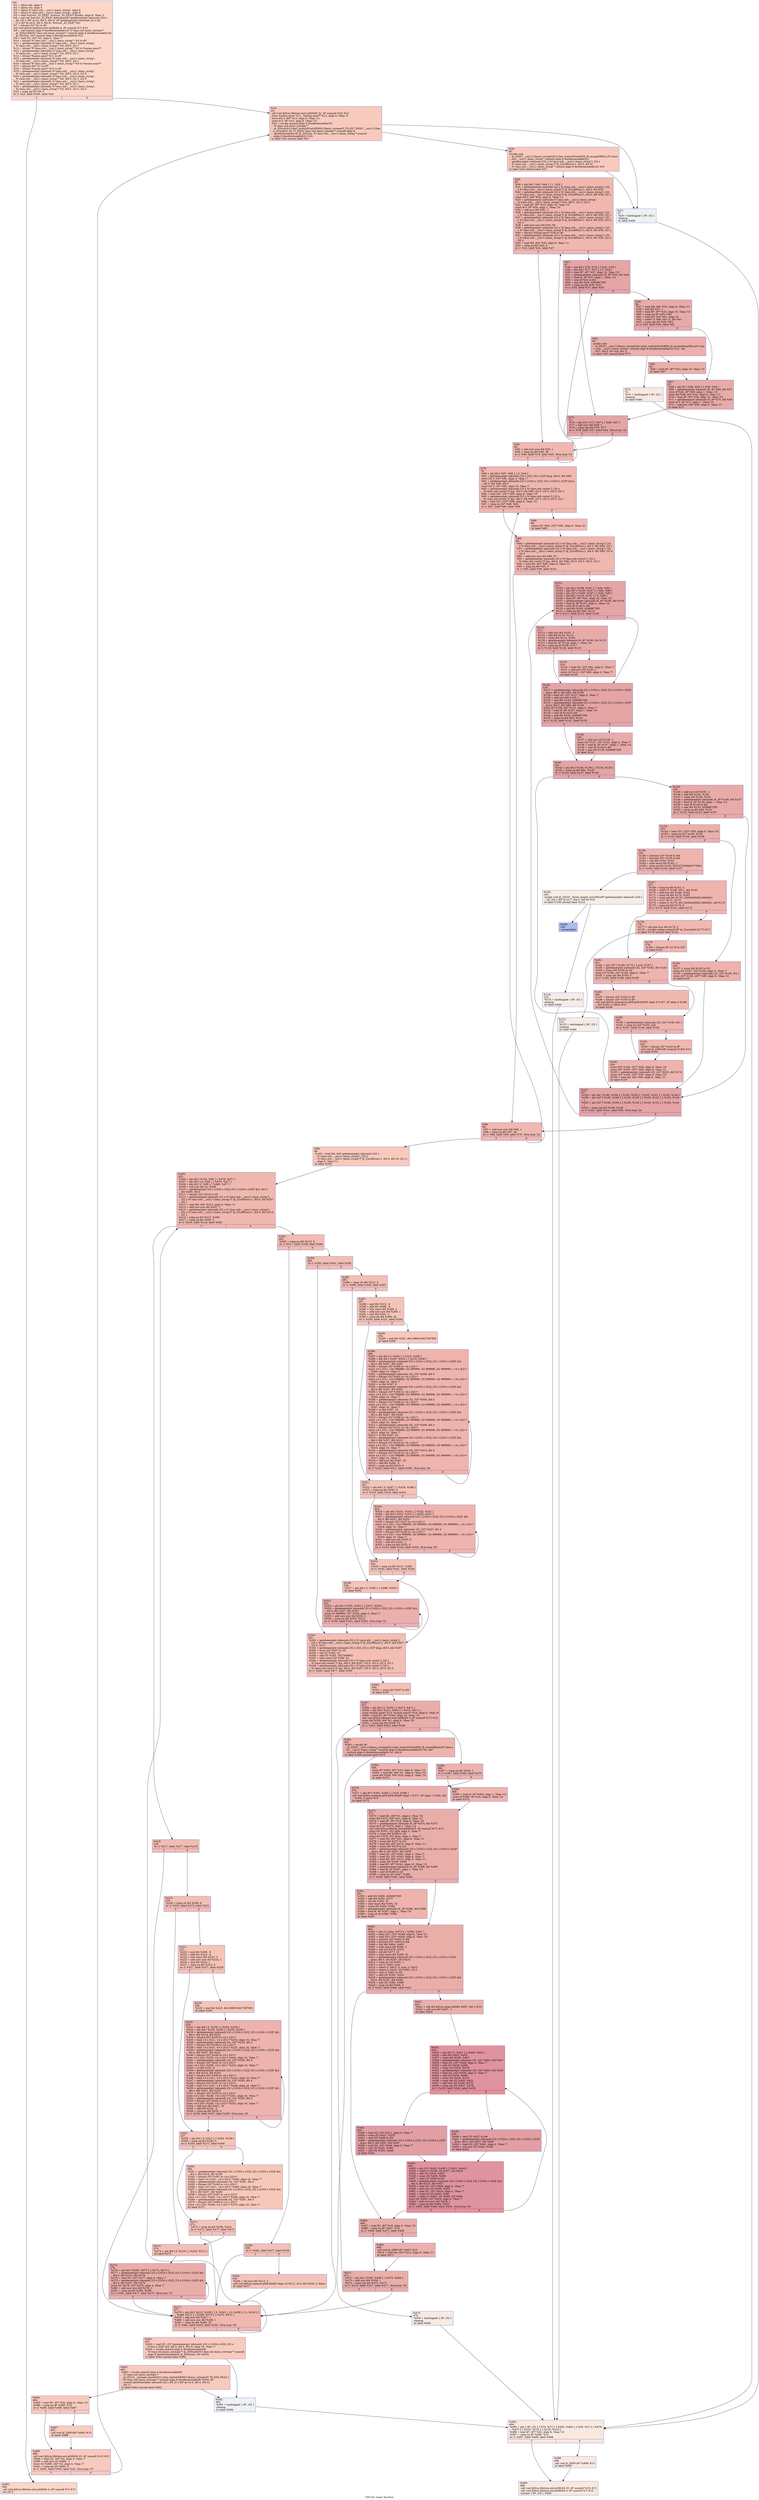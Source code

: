 digraph "CFG for 'main' function" {
	label="CFG for 'main' function";

	Node0x5581e7429620 [shape=record,color="#3d50c3ff", style=filled, fillcolor="#f6a38570",label="{%0:\l  %1 = alloca i64, align 8\l  %2 = alloca i32, align 4\l  %3 = alloca %\"class.std::__cxx11::basic_string\", align 8\l  %4 = alloca %\"class.std::__cxx11::basic_string\", align 8\l  %5 = load %struct._IO_FILE*, %struct._IO_FILE** @stdin, align 8, !tbaa !3\l  %6 = tail call %struct._IO_FILE* @freopen(i8* getelementptr inbounds ([30 x\l... i8], [30 x i8]* @.str, i64 0, i64 0), i8* getelementptr inbounds ([2 x i8],\l... [2 x i8]* @.str.4, i64 0, i64 0), %struct._IO_FILE* %5)\l  %7 = bitcast i32* %2 to i8*\l  call void @llvm.lifetime.start.p0i8(i64 4, i8* nonnull %7) #15\l  %8 = call nonnull align 8 dereferenceable(16) %\"class.std::basic_istream\"*\l... @_ZNSirsERi(%\"class.std::basic_istream\"* nonnull align 8 dereferenceable(16)\l... @_ZSt3cin, i32* nonnull align 4 dereferenceable(4) %2)\l  %9 = load i32, i32* %2, align 4, !tbaa !7\l  %10 = bitcast %\"class.std::__cxx11::basic_string\"* %3 to i8*\l  %11 = getelementptr inbounds %\"class.std::__cxx11::basic_string\",\l... %\"class.std::__cxx11::basic_string\"* %3, i64 0, i32 2\l  %12 = bitcast %\"class.std::__cxx11::basic_string\"* %3 to %union.anon**\l  %13 = getelementptr inbounds %\"class.std::__cxx11::basic_string\",\l... %\"class.std::__cxx11::basic_string\"* %3, i64 0, i32 1\l  %14 = bitcast %union.anon* %11 to i8*\l  %15 = getelementptr inbounds %\"class.std::__cxx11::basic_string\",\l... %\"class.std::__cxx11::basic_string\"* %4, i64 0, i32 2\l  %16 = bitcast %\"class.std::__cxx11::basic_string\"* %4 to %union.anon**\l  %17 = bitcast i64* %1 to i8*\l  %18 = bitcast %union.anon* %15 to i8*\l  %19 = getelementptr inbounds %\"class.std::__cxx11::basic_string\",\l... %\"class.std::__cxx11::basic_string\"* %4, i64 0, i32 0, i32 0\l  %20 = getelementptr inbounds %\"class.std::__cxx11::basic_string\",\l... %\"class.std::__cxx11::basic_string\"* %4, i64 0, i32 2, i32 0\l  %21 = getelementptr inbounds %\"class.std::__cxx11::basic_string\",\l... %\"class.std::__cxx11::basic_string\"* %4, i64 0, i32 1\l  %22 = getelementptr inbounds %\"class.std::__cxx11::basic_string\",\l... %\"class.std::__cxx11::basic_string\"* %3, i64 0, i32 0, i32 0\l  %23 = icmp eq i32 %9, 0\l  br i1 %23, label %500, label %24\l|{<s0>T|<s1>F}}"];
	Node0x5581e7429620:s0 -> Node0x5581e7429890;
	Node0x5581e7429620:s1 -> Node0x5581e742ab90;
	Node0x5581e742ab90 [shape=record,color="#3d50c3ff", style=filled, fillcolor="#ef886b70",label="{%24:\l24:                                               \l  call void @llvm.lifetime.start.p0i8(i64 32, i8* nonnull %10) #15\l  store %union.anon* %11, %union.anon** %12, align 8, !tbaa !9\l  store i64 0, i64* %13, align 8, !tbaa !11\l  store i8 0, i8* %14, align 8, !tbaa !14\l  %25 = invoke nonnull align 8 dereferenceable(16)\l... %\"class.std::basic_istream\"*\l... @_ZStrsIcSt11char_traitsIcESaIcEERSt13basic_istreamIT_T0_ES7_RNSt7__cxx1112bas\l...ic_stringIS4_S5_T1_EE(%\"class.std::basic_istream\"* nonnull align 8\l... dereferenceable(16) @_ZSt3cin, %\"class.std::__cxx11::basic_string\"* nonnull\l... align 8 dereferenceable(32) %3)\l          to label %26 unwind label %27\l}"];
	Node0x5581e742ab90 -> Node0x5581e742b160;
	Node0x5581e742ab90 -> Node0x5581e742b1f0;
	Node0x5581e742b160 [shape=record,color="#3d50c3ff", style=filled, fillcolor="#ef886b70",label="{%26:\l26:                                               \l  invoke void\l... @_ZNSt7__cxx1112basic_stringIcSt11char_traitsIcESaIcEE9_M_assignERKS4_(%\"class\l....std::__cxx11::basic_string\"* nonnull align 8 dereferenceable(32)\l... getelementptr inbounds ([32 x %\"class.std::__cxx11::basic_string\"], [32 x\l... %\"class.std::__cxx11::basic_string\"]* @_Z2scB5cxx11, i64 0, i64 0),\l... %\"class.std::__cxx11::basic_string\"* nonnull align 8 dereferenceable(32) %3)\l          to label %29 unwind label %27\l}"];
	Node0x5581e742b160 -> Node0x5581e742b630;
	Node0x5581e742b160 -> Node0x5581e742b1f0;
	Node0x5581e742b1f0 [shape=record,color="#3d50c3ff", style=filled, fillcolor="#d9dce170",label="{%27:\l27:                                               \l  %28 = landingpad \{ i8*, i32 \}\l          cleanup\l  br label %494\l}"];
	Node0x5581e742b1f0 -> Node0x5581e742b940;
	Node0x5581e742b630 [shape=record,color="#3d50c3ff", style=filled, fillcolor="#dc5d4a70",label="{%29:\l29:                                               \l  %30 = phi i64 [ %45, %44 ], [ 1, %26 ]\l  %31 = getelementptr inbounds [32 x %\"class.std::__cxx11::basic_string\"], [32\l... x %\"class.std::__cxx11::basic_string\"]* @_Z2scB5cxx11, i64 0, i64 %30\l  %32 = getelementptr inbounds [32 x %\"class.std::__cxx11::basic_string\"], [32\l... x %\"class.std::__cxx11::basic_string\"]* @_Z2scB5cxx11, i64 0, i64 %30, i32 1\l  store i64 0, i64* %32, align 8, !tbaa !11\l  %33 = getelementptr inbounds %\"class.std::__cxx11::basic_string\",\l... %\"class.std::__cxx11::basic_string\"* %31, i64 0, i32 0, i32 0\l  %34 = load i8*, i8** %33, align 16, !tbaa !15\l  store i8 0, i8* %34, align 1, !tbaa !14\l  %35 = add nsw i64 %30, -1\l  %36 = getelementptr inbounds [32 x %\"class.std::__cxx11::basic_string\"], [32\l... x %\"class.std::__cxx11::basic_string\"]* @_Z2scB5cxx11, i64 0, i64 %35, i32 1\l  %37 = getelementptr inbounds [32 x %\"class.std::__cxx11::basic_string\"], [32\l... x %\"class.std::__cxx11::basic_string\"]* @_Z2scB5cxx11, i64 0, i64 %35, i32 0,\l... i32 0\l  %38 = add nuw nsw i64 %30, 96\l  %39 = getelementptr inbounds [32 x %\"class.std::__cxx11::basic_string\"], [32\l... x %\"class.std::__cxx11::basic_string\"]* @_Z2scB5cxx11, i64 0, i64 %30, i32 2\l  %40 = bitcast %union.anon* %39 to i8*\l  %41 = getelementptr inbounds [32 x %\"class.std::__cxx11::basic_string\"], [32\l... x %\"class.std::__cxx11::basic_string\"]* @_Z2scB5cxx11, i64 0, i64 %30, i32 2,\l... i32 0\l  %42 = load i64, i64* %36, align 8, !tbaa !11\l  %43 = icmp eq i64 %42, 0\l  br i1 %43, label %44, label %47\l|{<s0>T|<s1>F}}"];
	Node0x5581e742b630:s0 -> Node0x5581e742b9c0;
	Node0x5581e742b630:s1 -> Node0x5581e741c210;
	Node0x5581e742b9c0 [shape=record,color="#3d50c3ff", style=filled, fillcolor="#dc5d4a70",label="{%44:\l44:                                               \l  %45 = add nuw nsw i64 %30, 1\l  %46 = icmp eq i64 %45, 26\l  br i1 %46, label %79, label %29, !llvm.loop !16\l|{<s0>T|<s1>F}}"];
	Node0x5581e742b9c0:s0 -> Node0x5581e741c470;
	Node0x5581e742b9c0:s1 -> Node0x5581e742b630;
	Node0x5581e741c210 [shape=record,color="#3d50c3ff", style=filled, fillcolor="#c5333470",label="{%47:\l47:                                               \l  %48 = phi i64 [ %76, %75 ], [ %42, %29 ]\l  %49 = phi i64 [ %77, %75 ], [ 0, %29 ]\l  %50 = load i8*, i8** %37, align 16, !tbaa !15\l  %51 = getelementptr inbounds i8, i8* %50, i64 %49\l  %52 = load i8, i8* %51, align 1, !tbaa !14\l  %53 = sext i8 %52 to i64\l  %54 = and i64 %53, 4294967295\l  %55 = icmp eq i64 %38, %54\l  br i1 %55, label %75, label %56\l|{<s0>T|<s1>F}}"];
	Node0x5581e741c210:s0 -> Node0x5581e741c630;
	Node0x5581e741c210:s1 -> Node0x5581e741d1e0;
	Node0x5581e741d1e0 [shape=record,color="#3d50c3ff", style=filled, fillcolor="#cc403a70",label="{%56:\l56:                                               \l  %57 = load i64, i64* %32, align 8, !tbaa !11\l  %58 = add i64 %57, 1\l  %59 = load i8*, i8** %33, align 16, !tbaa !15\l  %60 = icmp eq i8* %59, %40\l  %61 = load i64, i64* %41, align 16\l  %62 = select i1 %60, i64 15, i64 %61\l  %63 = icmp ugt i64 %58, %62\l  br i1 %63, label %64, label %67\l|{<s0>T|<s1>F}}"];
	Node0x5581e741d1e0:s0 -> Node0x5581e742e880;
	Node0x5581e741d1e0:s1 -> Node0x5581e742e8d0;
	Node0x5581e742e880 [shape=record,color="#3d50c3ff", style=filled, fillcolor="#d24b4070",label="{%64:\l64:                                               \l  invoke void\l... @_ZNSt7__cxx1112basic_stringIcSt11char_traitsIcESaIcEE9_M_mutateEmmPKcm(%\"clas\l...s.std::__cxx11::basic_string\"* nonnull align 8 dereferenceable(32) %31, i64\l... %57, i64 0, i8* null, i64 1)\l          to label %65 unwind label %73\l}"];
	Node0x5581e742e880 -> Node0x5581e742ea60;
	Node0x5581e742e880 -> Node0x5581e742eab0;
	Node0x5581e742ea60 [shape=record,color="#3d50c3ff", style=filled, fillcolor="#d24b4070",label="{%65:\l65:                                               \l  %66 = load i8*, i8** %33, align 16, !tbaa !15\l  br label %67\l}"];
	Node0x5581e742ea60 -> Node0x5581e742e8d0;
	Node0x5581e742e8d0 [shape=record,color="#3d50c3ff", style=filled, fillcolor="#cc403a70",label="{%67:\l67:                                               \l  %68 = phi i8* [ %66, %65 ], [ %59, %56 ]\l  %69 = getelementptr inbounds i8, i8* %68, i64 %57\l  store i8 %52, i8* %69, align 1, !tbaa !14\l  store i64 %58, i64* %32, align 8, !tbaa !11\l  %70 = load i8*, i8** %33, align 16, !tbaa !15\l  %71 = getelementptr inbounds i8, i8* %70, i64 %58\l  store i8 0, i8* %71, align 1, !tbaa !14\l  %72 = load i64, i64* %36, align 8, !tbaa !11\l  br label %75\l}"];
	Node0x5581e742e8d0 -> Node0x5581e741c630;
	Node0x5581e742eab0 [shape=record,color="#3d50c3ff", style=filled, fillcolor="#efcebd70",label="{%73:\l73:                                               \l  %74 = landingpad \{ i8*, i32 \}\l          cleanup\l  br label %494\l}"];
	Node0x5581e742eab0 -> Node0x5581e742b940;
	Node0x5581e741c630 [shape=record,color="#3d50c3ff", style=filled, fillcolor="#c5333470",label="{%75:\l75:                                               \l  %76 = phi i64 [ %72, %67 ], [ %48, %47 ]\l  %77 = add nuw i64 %49, 1\l  %78 = icmp ugt i64 %76, %77\l  br i1 %78, label %47, label %44, !llvm.loop !18\l|{<s0>T|<s1>F}}"];
	Node0x5581e741c630:s0 -> Node0x5581e741c210;
	Node0x5581e741c630:s1 -> Node0x5581e742b9c0;
	Node0x5581e741c470 [shape=record,color="#3d50c3ff", style=filled, fillcolor="#dc5d4a70",label="{%79:\l79:                                               \l  %80 = phi i64 [ %97, %96 ], [ 0, %44 ]\l  %81 = getelementptr inbounds [32 x i32], [32 x i32]* @ng, i64 0, i64 %80\l  store i32 0, i32* %81, align 4, !tbaa !7\l  %82 = getelementptr inbounds [32 x [1024 x i32]], [32 x [1024 x i32]]* @nci,\l... i64 0, i64 %80, i64 0\l  store i32 0, i32* %82, align 16, !tbaa !7\l  %83 = getelementptr inbounds [32 x %\"class.std::vector\"], [32 x\l... %\"class.std::vector\"]* @p, i64 0, i64 %80, i32 0, i32 0, i32 0, i32 0\l  %84 = load i32*, i32** %83, align 8, !tbaa !19\l  %85 = getelementptr inbounds [32 x %\"class.std::vector\"], [32 x\l... %\"class.std::vector\"]* @p, i64 0, i64 %80, i32 0, i32 0, i32 0, i32 1\l  %86 = load i32*, i32** %85, align 8, !tbaa !21\l  %87 = icmp eq i32* %86, %84\l  br i1 %87, label %89, label %88\l|{<s0>T|<s1>F}}"];
	Node0x5581e741c470:s0 -> Node0x5581e7430560;
	Node0x5581e741c470:s1 -> Node0x5581e74305b0;
	Node0x5581e74305b0 [shape=record,color="#3d50c3ff", style=filled, fillcolor="#e1675170",label="{%88:\l88:                                               \l  store i32* %84, i32** %85, align 8, !tbaa !21\l  br label %89\l}"];
	Node0x5581e74305b0 -> Node0x5581e7430560;
	Node0x5581e7430560 [shape=record,color="#3d50c3ff", style=filled, fillcolor="#dc5d4a70",label="{%89:\l89:                                               \l  %90 = getelementptr inbounds [32 x %\"class.std::__cxx11::basic_string\"], [32\l... x %\"class.std::__cxx11::basic_string\"]* @_Z2scB5cxx11, i64 0, i64 %80, i32 1\l  %91 = getelementptr inbounds [32 x %\"class.std::__cxx11::basic_string\"], [32\l... x %\"class.std::__cxx11::basic_string\"]* @_Z2scB5cxx11, i64 0, i64 %80, i32 0,\l... i32 0\l  %92 = add nuw nsw i64 %80, 97\l  %93 = getelementptr inbounds [32 x %\"class.std::vector\"], [32 x\l... %\"class.std::vector\"]* @p, i64 0, i64 %80, i32 0, i32 0, i32 0, i32 2\l  %94 = load i64, i64* %90, align 8, !tbaa !11\l  %95 = icmp eq i64 %94, 0\l  br i1 %95, label %96, label %101\l|{<s0>T|<s1>F}}"];
	Node0x5581e7430560:s0 -> Node0x5581e742f7a0;
	Node0x5581e7430560:s1 -> Node0x5581e7430c60;
	Node0x5581e742f7a0 [shape=record,color="#3d50c3ff", style=filled, fillcolor="#dc5d4a70",label="{%96:\l96:                                               \l  %97 = add nuw nsw i64 %80, 1\l  %98 = icmp eq i64 %97, 26\l  br i1 %98, label %99, label %79, !llvm.loop !22\l|{<s0>T|<s1>F}}"];
	Node0x5581e742f7a0:s0 -> Node0x5581e7430e80;
	Node0x5581e742f7a0:s1 -> Node0x5581e741c470;
	Node0x5581e7430e80 [shape=record,color="#3d50c3ff", style=filled, fillcolor="#ef886b70",label="{%99:\l99:                                               \l  %100 = load i64, i64* getelementptr inbounds ([32 x\l... %\"class.std::__cxx11::basic_string\"], [32 x\l... %\"class.std::__cxx11::basic_string\"]* @_Z2scB5cxx11, i64 0, i64 25, i32 1),\l... align 8, !tbaa !11\l  br label %205\l}"];
	Node0x5581e7430e80 -> Node0x5581e7431140;
	Node0x5581e7430c60 [shape=record,color="#3d50c3ff", style=filled, fillcolor="#c5333470",label="{%101:\l101:                                              \l  %102 = phi i64 [ %198, %197 ], [ %94, %89 ]\l  %103 = phi i32* [ %199, %197 ], [ %84, %89 ]\l  %104 = phi i32* [ %200, %197 ], [ %84, %89 ]\l  %105 = phi i64 [ %129, %197 ], [ 0, %89 ]\l  %106 = load i8*, i8** %91, align 16, !tbaa !15\l  %107 = getelementptr inbounds i8, i8* %106, i64 %105\l  %108 = load i8, i8* %107, align 1, !tbaa !14\l  %109 = sext i8 %108 to i64\l  %110 = and i64 %109, 4294967295\l  %111 = icmp eq i64 %92, %110\l  br i1 %111, label %112, label %126\l|{<s0>T|<s1>F}}"];
	Node0x5581e7430c60:s0 -> Node0x5581e7431970;
	Node0x5581e7430c60:s1 -> Node0x5581e7431a00;
	Node0x5581e7431970 [shape=record,color="#3d50c3ff", style=filled, fillcolor="#cc403a70",label="{%112:\l112:                                              \l  %113 = add nsw i64 %105, -1\l  %114 = add i64 %102, %113\l  %115 = urem i64 %114, %102\l  %116 = getelementptr inbounds i8, i8* %106, i64 %115\l  %117 = load i8, i8* %116, align 1, !tbaa !14\l  %118 = icmp eq i8 %108, %117\l  br i1 %118, label %126, label %119\l|{<s0>T|<s1>F}}"];
	Node0x5581e7431970:s0 -> Node0x5581e7431a00;
	Node0x5581e7431970:s1 -> Node0x5581e7431e90;
	Node0x5581e7431e90 [shape=record,color="#3d50c3ff", style=filled, fillcolor="#d24b4070",label="{%119:\l119:                                              \l  %120 = load i32, i32* %81, align 4, !tbaa !7\l  %121 = add nsw i32 %120, 1\l  store i32 %121, i32* %81, align 4, !tbaa !7\l  br label %126\l}"];
	Node0x5581e7431e90 -> Node0x5581e7431a00;
	Node0x5581e7432190 [shape=record,color="#3d50c3ff", style=filled, fillcolor="#ead5c970",label="{%122:\l122:                                              \l  %123 = landingpad \{ i8*, i32 \}\l          cleanup\l  br label %494\l}"];
	Node0x5581e7432190 -> Node0x5581e742b940;
	Node0x5581e74322c0 [shape=record,color="#3d50c3ff", style=filled, fillcolor="#ecd3c570",label="{%124:\l124:                                              \l  %125 = landingpad \{ i8*, i32 \}\l          cleanup\l  br label %494\l}"];
	Node0x5581e74322c0 -> Node0x5581e742b940;
	Node0x5581e7431a00 [shape=record,color="#3d50c3ff", style=filled, fillcolor="#c5333470",label="{%126:\l126:                                              \l  %127 = getelementptr inbounds [32 x [1024 x i32]], [32 x [1024 x i32]]*\l... @nci, i64 0, i64 %80, i64 %105\l  %128 = load i32, i32* %127, align 4, !tbaa !7\l  %129 = add nuw i64 %105, 1\l  %130 = and i64 %129, 4294967295\l  %131 = getelementptr inbounds [32 x [1024 x i32]], [32 x [1024 x i32]]*\l... @nci, i64 0, i64 %80, i64 %130\l  store i32 %128, i32* %131, align 4, !tbaa !7\l  %132 = load i8, i8* %107, align 1, !tbaa !14\l  %133 = sext i8 %132 to i64\l  %134 = and i64 %133, 4294967295\l  %135 = icmp eq i64 %92, %134\l  br i1 %135, label %141, label %136\l|{<s0>T|<s1>F}}"];
	Node0x5581e7431a00:s0 -> Node0x5581e74331e0;
	Node0x5581e7431a00:s1 -> Node0x5581e7433230;
	Node0x5581e7433230 [shape=record,color="#3d50c3ff", style=filled, fillcolor="#cc403a70",label="{%136:\l136:                                              \l  %137 = add nsw i32 %128, 1\l  store i32 %137, i32* %131, align 4, !tbaa !7\l  %138 = load i8, i8* %107, align 1, !tbaa !14\l  %139 = sext i8 %138 to i64\l  %140 = and i64 %139, 4294967295\l  br label %141\l}"];
	Node0x5581e7433230 -> Node0x5581e74331e0;
	Node0x5581e74331e0 [shape=record,color="#3d50c3ff", style=filled, fillcolor="#c5333470",label="{%141:\l141:                                              \l  %142 = phi i64 [ %140, %136 ], [ %134, %126 ]\l  %143 = icmp eq i64 %92, %142\l  br i1 %143, label %197, label %144\l|{<s0>T|<s1>F}}"];
	Node0x5581e74331e0:s0 -> Node0x5581e7431200;
	Node0x5581e74331e0:s1 -> Node0x5581e7433770;
	Node0x5581e7433770 [shape=record,color="#3d50c3ff", style=filled, fillcolor="#cc403a70",label="{%144:\l144:                                              \l  %145 = add nsw i64 %105, -1\l  %146 = add i64 %102, %145\l  %147 = urem i64 %146, %102\l  %148 = getelementptr inbounds i8, i8* %106, i64 %147\l  %149 = load i8, i8* %148, align 1, !tbaa !14\l  %150 = sext i8 %149 to i64\l  %151 = and i64 %150, 4294967295\l  %152 = icmp eq i64 %92, %151\l  br i1 %152, label %153, label %197\l|{<s0>T|<s1>F}}"];
	Node0x5581e7433770:s0 -> Node0x5581e7433cc0;
	Node0x5581e7433770:s1 -> Node0x5581e7431200;
	Node0x5581e7433cc0 [shape=record,color="#3d50c3ff", style=filled, fillcolor="#d24b4070",label="{%153:\l153:                                              \l  %154 = load i32*, i32** %93, align 8, !tbaa !23\l  %155 = icmp eq i32* %104, %154\l  br i1 %155, label %159, label %156\l|{<s0>T|<s1>F}}"];
	Node0x5581e7433cc0:s0 -> Node0x5581e7433f60;
	Node0x5581e7433cc0:s1 -> Node0x5581e7433fb0;
	Node0x5581e7433fb0 [shape=record,color="#3d50c3ff", style=filled, fillcolor="#d6524470",label="{%156:\l156:                                              \l  %157 = trunc i64 %105 to i32\l  store i32 %157, i32* %104, align 4, !tbaa !7\l  %158 = getelementptr inbounds i32, i32* %104, i64 1\l  store i32* %158, i32** %85, align 8, !tbaa !21\l  br label %197\l}"];
	Node0x5581e7433fb0 -> Node0x5581e7431200;
	Node0x5581e7433f60 [shape=record,color="#3d50c3ff", style=filled, fillcolor="#d8564670",label="{%159:\l159:                                              \l  %160 = ptrtoint i32* %104 to i64\l  %161 = ptrtoint i32* %103 to i64\l  %162 = sub i64 %160, %161\l  %163 = ashr exact i64 %162, 2\l  %164 = icmp eq i64 %162, 9223372036854775804\l  br i1 %164, label %165, label %167\l|{<s0>T|<s1>F}}"];
	Node0x5581e7433f60:s0 -> Node0x5581e74045e0;
	Node0x5581e7433f60:s1 -> Node0x5581e7404630;
	Node0x5581e74045e0 [shape=record,color="#3d50c3ff", style=filled, fillcolor="#ecd3c570",label="{%165:\l165:                                              \l  invoke void @_ZSt20__throw_length_errorPKc(i8* getelementptr inbounds ([26 x\l... i8], [26 x i8]* @.str.7, i64 0, i64 0)) #16\l          to label %166 unwind label %124\l}"];
	Node0x5581e74045e0 -> Node0x5581e74047f0;
	Node0x5581e74045e0 -> Node0x5581e74322c0;
	Node0x5581e74047f0 [shape=record,color="#3d50c3ff", style=filled, fillcolor="#4c66d670",label="{%166:\l166:                                              \l  unreachable\l}"];
	Node0x5581e7404630 [shape=record,color="#3d50c3ff", style=filled, fillcolor="#d8564670",label="{%167:\l167:                                              \l  %168 = icmp eq i64 %162, 0\l  %169 = select i1 %168, i64 1, i64 %163\l  %170 = add nsw i64 %169, %163\l  %171 = icmp ult i64 %170, %163\l  %172 = icmp ugt i64 %170, 2305843009213693951\l  %173 = or i1 %171, %172\l  %174 = select i1 %173, i64 2305843009213693951, i64 %170\l  %175 = icmp eq i64 %174, 0\l  br i1 %175, label %181, label %176\l|{<s0>T|<s1>F}}"];
	Node0x5581e7404630:s0 -> Node0x5581e7435680;
	Node0x5581e7404630:s1 -> Node0x5581e74356d0;
	Node0x5581e74356d0 [shape=record,color="#3d50c3ff", style=filled, fillcolor="#dc5d4a70",label="{%176:\l176:                                              \l  %177 = shl nuw nsw i64 %174, 2\l  %178 = invoke noalias nonnull i8* @_Znwm(i64 %177) #17\l          to label %179 unwind label %122\l}"];
	Node0x5581e74356d0 -> Node0x5581e7435860;
	Node0x5581e74356d0 -> Node0x5581e7432190;
	Node0x5581e7435860 [shape=record,color="#3d50c3ff", style=filled, fillcolor="#dc5d4a70",label="{%179:\l179:                                              \l  %180 = bitcast i8* %178 to i32*\l  br label %181\l}"];
	Node0x5581e7435860 -> Node0x5581e7435680;
	Node0x5581e7435680 [shape=record,color="#3d50c3ff", style=filled, fillcolor="#d8564670",label="{%181:\l181:                                              \l  %182 = phi i32* [ %180, %179 ], [ null, %167 ]\l  %183 = getelementptr inbounds i32, i32* %182, i64 %163\l  %184 = trunc i64 %105 to i32\l  store i32 %184, i32* %183, align 4, !tbaa !7\l  %185 = icmp sgt i64 %162, 0\l  br i1 %185, label %186, label %189\l|{<s0>T|<s1>F}}"];
	Node0x5581e7435680:s0 -> Node0x5581e7436720;
	Node0x5581e7435680:s1 -> Node0x5581e7436770;
	Node0x5581e7436720 [shape=record,color="#3d50c3ff", style=filled, fillcolor="#dc5d4a70",label="{%186:\l186:                                              \l  %187 = bitcast i32* %182 to i8*\l  %188 = bitcast i32* %103 to i8*\l  call void @llvm.memmove.p0i8.p0i8.i64(i8* align 4 %187, i8* align 4 %188,\l... i64 %162, i1 false) #15\l  br label %189\l}"];
	Node0x5581e7436720 -> Node0x5581e7436770;
	Node0x5581e7436770 [shape=record,color="#3d50c3ff", style=filled, fillcolor="#d8564670",label="{%189:\l189:                                              \l  %190 = getelementptr inbounds i32, i32* %183, i64 1\l  %191 = icmp eq i32* %103, null\l  br i1 %191, label %194, label %192\l|{<s0>T|<s1>F}}"];
	Node0x5581e7436770:s0 -> Node0x5581e7436e00;
	Node0x5581e7436770:s1 -> Node0x5581e7436e50;
	Node0x5581e7436e50 [shape=record,color="#3d50c3ff", style=filled, fillcolor="#dc5d4a70",label="{%192:\l192:                                              \l  %193 = bitcast i32* %103 to i8*\l  call void @_ZdlPv(i8* nonnull %193) #15\l  br label %194\l}"];
	Node0x5581e7436e50 -> Node0x5581e7436e00;
	Node0x5581e7436e00 [shape=record,color="#3d50c3ff", style=filled, fillcolor="#d8564670",label="{%194:\l194:                                              \l  store i32* %182, i32** %83, align 8, !tbaa !19\l  store i32* %190, i32** %85, align 8, !tbaa !21\l  %195 = getelementptr inbounds i32, i32* %182, i64 %174\l  store i32* %195, i32** %93, align 8, !tbaa !23\l  %196 = load i64, i64* %90, align 8, !tbaa !11\l  br label %197\l}"];
	Node0x5581e7436e00 -> Node0x5581e7431200;
	Node0x5581e7431200 [shape=record,color="#3d50c3ff", style=filled, fillcolor="#c5333470",label="{%197:\l197:                                              \l  %198 = phi i64 [ %196, %194 ], [ %102, %156 ], [ %102, %141 ], [ %102, %144 ]\l  %199 = phi i32* [ %182, %194 ], [ %103, %156 ], [ %103, %141 ], [ %103, %144\l... ]\l  %200 = phi i32* [ %190, %194 ], [ %158, %156 ], [ %104, %141 ], [ %104, %144\l... ]\l  %201 = icmp ugt i64 %198, %129\l  br i1 %201, label %101, label %96, !llvm.loop !24\l|{<s0>T|<s1>F}}"];
	Node0x5581e7431200:s0 -> Node0x5581e7430c60;
	Node0x5581e7431200:s1 -> Node0x5581e742f7a0;
	Node0x5581e7437f60 [shape=record,color="#3d50c3ff", style=filled, fillcolor="#ef886b70",label="{%202:\l202:                                              \l  %203 = load i32, i32* getelementptr inbounds ([32 x [1024 x i32]], [32 x\l... [1024 x i32]]* @d, i64 0, i64 0, i64 0), align 16, !tbaa !7\l  %204 = invoke nonnull align 8 dereferenceable(8)\l... %\"class.std::basic_ostream\"* @_ZNSolsEi(%\"class.std::basic_ostream\"* nonnull\l... align 8 dereferenceable(8) @_ZSt4cout, i32 %203)\l          to label %482 unwind label %492\l}"];
	Node0x5581e7437f60 -> Node0x5581e7438120;
	Node0x5581e7437f60 -> Node0x5581e7438170;
	Node0x5581e7431140 [shape=record,color="#3d50c3ff", style=filled, fillcolor="#dc5d4a70",label="{%205:\l205:                                              \l  %206 = phi i64 [ %100, %99 ], [ %478, %477 ]\l  %207 = phi i64 [ 24, %99 ], [ %479, %477 ]\l  %208 = phi i64 [ 0, %99 ], [ %480, %477 ]\l  %209 = sub nsw i64 24, %208\l  %210 = getelementptr [32 x [1024 x i32]], [32 x [1024 x i32]]* @d, i64 0,\l... i64 %209, i64 0\l  %211 = bitcast i32* %210 to i8*\l  %212 = getelementptr inbounds [32 x %\"class.std::__cxx11::basic_string\"],\l... [32 x %\"class.std::__cxx11::basic_string\"]* @_Z2scB5cxx11, i64 0, i64 %207,\l... i32 1\l  %213 = load i64, i64* %212, align 8, !tbaa !11\l  %214 = add nuw nsw i64 %207, 1\l  %215 = getelementptr inbounds [32 x %\"class.std::__cxx11::basic_string\"],\l... [32 x %\"class.std::__cxx11::basic_string\"]* @_Z2scB5cxx11, i64 0, i64 %214,\l... i32 1\l  %216 = icmp eq i64 %213, %206\l  %217 = icmp eq i64 %206, 0\l  br i1 %216, label %218, label %282\l|{<s0>T|<s1>F}}"];
	Node0x5581e7431140:s0 -> Node0x5581e7438ca0;
	Node0x5581e7431140:s1 -> Node0x5581e7438d30;
	Node0x5581e7438ca0 [shape=record,color="#3d50c3ff", style=filled, fillcolor="#e1675170",label="{%218:\l218:                                              \l  br i1 %217, label %477, label %219\l|{<s0>T|<s1>F}}"];
	Node0x5581e7438ca0:s0 -> Node0x5581e7438440;
	Node0x5581e7438ca0:s1 -> Node0x5581e7438e70;
	Node0x5581e7438e70 [shape=record,color="#3d50c3ff", style=filled, fillcolor="#e36c5570",label="{%219:\l219:                                              \l  %220 = icmp ult i64 %206, 8\l  br i1 %220, label %273, label %221\l|{<s0>T|<s1>F}}"];
	Node0x5581e7438e70:s0 -> Node0x5581e7439000;
	Node0x5581e7438e70:s1 -> Node0x5581e7439050;
	Node0x5581e7439050 [shape=record,color="#3d50c3ff", style=filled, fillcolor="#e8765c70",label="{%221:\l221:                                              \l  %222 = and i64 %206, -8\l  %223 = add i64 %222, -8\l  %224 = lshr exact i64 %223, 3\l  %225 = add nuw nsw i64 %224, 1\l  %226 = and i64 %225, 1\l  %227 = icmp eq i64 %223, 0\l  br i1 %227, label %257, label %228\l|{<s0>T|<s1>F}}"];
	Node0x5581e7439050:s0 -> Node0x5581e7439520;
	Node0x5581e7439050:s1 -> Node0x5581e7439570;
	Node0x5581e7439570 [shape=record,color="#3d50c3ff", style=filled, fillcolor="#e97a5f70",label="{%228:\l228:                                              \l  %229 = and i64 %225, 4611686018427387902\l  br label %230\l}"];
	Node0x5581e7439570 -> Node0x5581e7439770;
	Node0x5581e7439770 [shape=record,color="#3d50c3ff", style=filled, fillcolor="#d6524470",label="{%230:\l230:                                              \l  %231 = phi i64 [ 0, %228 ], [ %254, %230 ]\l  %232 = phi i64 [ %229, %228 ], [ %255, %230 ]\l  %233 = getelementptr inbounds [32 x [1024 x i32]], [32 x [1024 x i32]]* @d,\l... i64 0, i64 %214, i64 %231\l  %234 = bitcast i32* %233 to \<4 x i32\>*\l  %235 = load \<4 x i32\>, \<4 x i32\>* %234, align 16, !tbaa !7\l  %236 = getelementptr inbounds i32, i32* %233, i64 4\l  %237 = bitcast i32* %236 to \<4 x i32\>*\l  %238 = load \<4 x i32\>, \<4 x i32\>* %237, align 16, !tbaa !7\l  %239 = getelementptr inbounds [32 x [1024 x i32]], [32 x [1024 x i32]]* @d,\l... i64 0, i64 %207, i64 %231\l  %240 = bitcast i32* %239 to \<4 x i32\>*\l  store \<4 x i32\> %235, \<4 x i32\>* %240, align 16, !tbaa !7\l  %241 = getelementptr inbounds i32, i32* %239, i64 4\l  %242 = bitcast i32* %241 to \<4 x i32\>*\l  store \<4 x i32\> %238, \<4 x i32\>* %242, align 16, !tbaa !7\l  %243 = or i64 %231, 8\l  %244 = getelementptr inbounds [32 x [1024 x i32]], [32 x [1024 x i32]]* @d,\l... i64 0, i64 %214, i64 %243\l  %245 = bitcast i32* %244 to \<4 x i32\>*\l  %246 = load \<4 x i32\>, \<4 x i32\>* %245, align 16, !tbaa !7\l  %247 = getelementptr inbounds i32, i32* %244, i64 4\l  %248 = bitcast i32* %247 to \<4 x i32\>*\l  %249 = load \<4 x i32\>, \<4 x i32\>* %248, align 16, !tbaa !7\l  %250 = getelementptr inbounds [32 x [1024 x i32]], [32 x [1024 x i32]]* @d,\l... i64 0, i64 %207, i64 %243\l  %251 = bitcast i32* %250 to \<4 x i32\>*\l  store \<4 x i32\> %246, \<4 x i32\>* %251, align 16, !tbaa !7\l  %252 = getelementptr inbounds i32, i32* %250, i64 4\l  %253 = bitcast i32* %252 to \<4 x i32\>*\l  store \<4 x i32\> %249, \<4 x i32\>* %253, align 16, !tbaa !7\l  %254 = add nuw i64 %231, 16\l  %255 = add i64 %232, -2\l  %256 = icmp eq i64 %255, 0\l  br i1 %256, label %257, label %230, !llvm.loop !25\l|{<s0>T|<s1>F}}"];
	Node0x5581e7439770:s0 -> Node0x5581e7439520;
	Node0x5581e7439770:s1 -> Node0x5581e7439770;
	Node0x5581e7439520 [shape=record,color="#3d50c3ff", style=filled, fillcolor="#e8765c70",label="{%257:\l257:                                              \l  %258 = phi i64 [ 0, %221 ], [ %254, %230 ]\l  %259 = icmp eq i64 %226, 0\l  br i1 %259, label %271, label %260\l|{<s0>T|<s1>F}}"];
	Node0x5581e7439520:s0 -> Node0x5581e74327b0;
	Node0x5581e7439520:s1 -> Node0x5581e7432800;
	Node0x5581e7432800 [shape=record,color="#3d50c3ff", style=filled, fillcolor="#ec7f6370",label="{%260:\l260:                                              \l  %261 = getelementptr inbounds [32 x [1024 x i32]], [32 x [1024 x i32]]* @d,\l... i64 0, i64 %214, i64 %258\l  %262 = bitcast i32* %261 to \<4 x i32\>*\l  %263 = load \<4 x i32\>, \<4 x i32\>* %262, align 16, !tbaa !7\l  %264 = getelementptr inbounds i32, i32* %261, i64 4\l  %265 = bitcast i32* %264 to \<4 x i32\>*\l  %266 = load \<4 x i32\>, \<4 x i32\>* %265, align 16, !tbaa !7\l  %267 = getelementptr inbounds [32 x [1024 x i32]], [32 x [1024 x i32]]* @d,\l... i64 0, i64 %207, i64 %258\l  %268 = bitcast i32* %267 to \<4 x i32\>*\l  store \<4 x i32\> %263, \<4 x i32\>* %268, align 16, !tbaa !7\l  %269 = getelementptr inbounds i32, i32* %267, i64 4\l  %270 = bitcast i32* %269 to \<4 x i32\>*\l  store \<4 x i32\> %266, \<4 x i32\>* %270, align 16, !tbaa !7\l  br label %271\l}"];
	Node0x5581e7432800 -> Node0x5581e74327b0;
	Node0x5581e74327b0 [shape=record,color="#3d50c3ff", style=filled, fillcolor="#e8765c70",label="{%271:\l271:                                              \l  %272 = icmp eq i64 %206, %222\l  br i1 %272, label %477, label %273\l|{<s0>T|<s1>F}}"];
	Node0x5581e74327b0:s0 -> Node0x5581e7438440;
	Node0x5581e74327b0:s1 -> Node0x5581e7439000;
	Node0x5581e7439000 [shape=record,color="#3d50c3ff", style=filled, fillcolor="#e5705870",label="{%273:\l273:                                              \l  %274 = phi i64 [ 0, %219 ], [ %222, %271 ]\l  br label %275\l}"];
	Node0x5581e7439000 -> Node0x5581e743c530;
	Node0x5581e743c530 [shape=record,color="#3d50c3ff", style=filled, fillcolor="#d0473d70",label="{%275:\l275:                                              \l  %276 = phi i64 [ %280, %275 ], [ %274, %273 ]\l  %277 = getelementptr inbounds [32 x [1024 x i32]], [32 x [1024 x i32]]* @d,\l... i64 0, i64 %214, i64 %276\l  %278 = load i32, i32* %277, align 4, !tbaa !7\l  %279 = getelementptr inbounds [32 x [1024 x i32]], [32 x [1024 x i32]]* @d,\l... i64 0, i64 %207, i64 %276\l  store i32 %278, i32* %279, align 4, !tbaa !7\l  %280 = add nuw nsw i64 %276, 1\l  %281 = icmp eq i64 %280, %206\l  br i1 %281, label %477, label %275, !llvm.loop !27\l|{<s0>T|<s1>F}}"];
	Node0x5581e743c530:s0 -> Node0x5581e7438440;
	Node0x5581e743c530:s1 -> Node0x5581e743c530;
	Node0x5581e7438d30 [shape=record,color="#3d50c3ff", style=filled, fillcolor="#e1675170",label="{%282:\l282:                                              \l  %283 = icmp eq i64 %213, 0\l  br i1 %217, label %338, label %284\l|{<s0>T|<s1>F}}"];
	Node0x5581e7438d30:s0 -> Node0x5581e743cc40;
	Node0x5581e7438d30:s1 -> Node0x5581e743cc90;
	Node0x5581e743cc90 [shape=record,color="#3d50c3ff", style=filled, fillcolor="#e36c5570",label="{%284:\l284:                                              \l  br i1 %283, label %341, label %285\l|{<s0>T|<s1>F}}"];
	Node0x5581e743cc90:s0 -> Node0x5581e743cd90;
	Node0x5581e743cc90:s1 -> Node0x5581e743cde0;
	Node0x5581e743cde0 [shape=record,color="#3d50c3ff", style=filled, fillcolor="#e5705870",label="{%285:\l285:                                              \l  %286 = icmp ult i64 %213, 8\l  br i1 %286, label %336, label %287\l|{<s0>T|<s1>F}}"];
	Node0x5581e743cde0:s0 -> Node0x5581e743cfb0;
	Node0x5581e743cde0:s1 -> Node0x5581e743d000;
	Node0x5581e743d000 [shape=record,color="#3d50c3ff", style=filled, fillcolor="#e97a5f70",label="{%287:\l287:                                              \l  %288 = and i64 %213, -8\l  %289 = add i64 %288, -8\l  %290 = lshr exact i64 %289, 3\l  %291 = add nuw nsw i64 %290, 1\l  %292 = and i64 %291, 3\l  %293 = icmp ult i64 %289, 24\l  br i1 %293, label %321, label %294\l|{<s0>T|<s1>F}}"];
	Node0x5581e743d000:s0 -> Node0x5581e743d4a0;
	Node0x5581e743d000:s1 -> Node0x5581e743d4f0;
	Node0x5581e743d4f0 [shape=record,color="#3d50c3ff", style=filled, fillcolor="#ed836670",label="{%294:\l294:                                              \l  %295 = and i64 %291, 4611686018427387900\l  br label %296\l}"];
	Node0x5581e743d4f0 -> Node0x5581e743d6e0;
	Node0x5581e743d6e0 [shape=record,color="#3d50c3ff", style=filled, fillcolor="#d8564670",label="{%296:\l296:                                              \l  %297 = phi i64 [ 0, %294 ], [ %318, %296 ]\l  %298 = phi i64 [ %295, %294 ], [ %319, %296 ]\l  %299 = getelementptr inbounds [32 x [1024 x i32]], [32 x [1024 x i32]]* @d,\l... i64 0, i64 %207, i64 %297\l  %300 = bitcast i32* %299 to \<4 x i32\>*\l  store \<4 x i32\> \<i32 999999, i32 999999, i32 999999, i32 999999\>, \<4 x i32\>*\l... %300, align 16, !tbaa !7\l  %301 = getelementptr inbounds i32, i32* %299, i64 4\l  %302 = bitcast i32* %301 to \<4 x i32\>*\l  store \<4 x i32\> \<i32 999999, i32 999999, i32 999999, i32 999999\>, \<4 x i32\>*\l... %302, align 16, !tbaa !7\l  %303 = or i64 %297, 8\l  %304 = getelementptr inbounds [32 x [1024 x i32]], [32 x [1024 x i32]]* @d,\l... i64 0, i64 %207, i64 %303\l  %305 = bitcast i32* %304 to \<4 x i32\>*\l  store \<4 x i32\> \<i32 999999, i32 999999, i32 999999, i32 999999\>, \<4 x i32\>*\l... %305, align 16, !tbaa !7\l  %306 = getelementptr inbounds i32, i32* %304, i64 4\l  %307 = bitcast i32* %306 to \<4 x i32\>*\l  store \<4 x i32\> \<i32 999999, i32 999999, i32 999999, i32 999999\>, \<4 x i32\>*\l... %307, align 16, !tbaa !7\l  %308 = or i64 %297, 16\l  %309 = getelementptr inbounds [32 x [1024 x i32]], [32 x [1024 x i32]]* @d,\l... i64 0, i64 %207, i64 %308\l  %310 = bitcast i32* %309 to \<4 x i32\>*\l  store \<4 x i32\> \<i32 999999, i32 999999, i32 999999, i32 999999\>, \<4 x i32\>*\l... %310, align 16, !tbaa !7\l  %311 = getelementptr inbounds i32, i32* %309, i64 4\l  %312 = bitcast i32* %311 to \<4 x i32\>*\l  store \<4 x i32\> \<i32 999999, i32 999999, i32 999999, i32 999999\>, \<4 x i32\>*\l... %312, align 16, !tbaa !7\l  %313 = or i64 %297, 24\l  %314 = getelementptr inbounds [32 x [1024 x i32]], [32 x [1024 x i32]]* @d,\l... i64 0, i64 %207, i64 %313\l  %315 = bitcast i32* %314 to \<4 x i32\>*\l  store \<4 x i32\> \<i32 999999, i32 999999, i32 999999, i32 999999\>, \<4 x i32\>*\l... %315, align 16, !tbaa !7\l  %316 = getelementptr inbounds i32, i32* %314, i64 4\l  %317 = bitcast i32* %316 to \<4 x i32\>*\l  store \<4 x i32\> \<i32 999999, i32 999999, i32 999999, i32 999999\>, \<4 x i32\>*\l... %317, align 16, !tbaa !7\l  %318 = add nuw i64 %297, 32\l  %319 = add i64 %298, -4\l  %320 = icmp eq i64 %319, 0\l  br i1 %320, label %321, label %296, !llvm.loop !29\l|{<s0>T|<s1>F}}"];
	Node0x5581e743d6e0:s0 -> Node0x5581e743d4a0;
	Node0x5581e743d6e0:s1 -> Node0x5581e743d6e0;
	Node0x5581e743d4a0 [shape=record,color="#3d50c3ff", style=filled, fillcolor="#e97a5f70",label="{%321:\l321:                                              \l  %322 = phi i64 [ 0, %287 ], [ %318, %296 ]\l  %323 = icmp eq i64 %292, 0\l  br i1 %323, label %334, label %324\l|{<s0>T|<s1>F}}"];
	Node0x5581e743d4a0:s0 -> Node0x5581e74230c0;
	Node0x5581e743d4a0:s1 -> Node0x5581e743e850;
	Node0x5581e743e850 [shape=record,color="#3d50c3ff", style=filled, fillcolor="#d8564670",label="{%324:\l324:                                              \l  %325 = phi i64 [ %331, %324 ], [ %322, %321 ]\l  %326 = phi i64 [ %332, %324 ], [ %292, %321 ]\l  %327 = getelementptr inbounds [32 x [1024 x i32]], [32 x [1024 x i32]]* @d,\l... i64 0, i64 %207, i64 %325\l  %328 = bitcast i32* %327 to \<4 x i32\>*\l  store \<4 x i32\> \<i32 999999, i32 999999, i32 999999, i32 999999\>, \<4 x i32\>*\l... %328, align 16, !tbaa !7\l  %329 = getelementptr inbounds i32, i32* %327, i64 4\l  %330 = bitcast i32* %329 to \<4 x i32\>*\l  store \<4 x i32\> \<i32 999999, i32 999999, i32 999999, i32 999999\>, \<4 x i32\>*\l... %330, align 16, !tbaa !7\l  %331 = add nuw i64 %325, 8\l  %332 = add i64 %326, -1\l  %333 = icmp eq i64 %332, 0\l  br i1 %333, label %334, label %324, !llvm.loop !30\l|{<s0>T|<s1>F}}"];
	Node0x5581e743e850:s0 -> Node0x5581e74230c0;
	Node0x5581e743e850:s1 -> Node0x5581e743e850;
	Node0x5581e74230c0 [shape=record,color="#3d50c3ff", style=filled, fillcolor="#e97a5f70",label="{%334:\l334:                                              \l  %335 = icmp eq i64 %213, %288\l  br i1 %335, label %341, label %336\l|{<s0>T|<s1>F}}"];
	Node0x5581e74230c0:s0 -> Node0x5581e743cd90;
	Node0x5581e74230c0:s1 -> Node0x5581e743cfb0;
	Node0x5581e743cfb0 [shape=record,color="#3d50c3ff", style=filled, fillcolor="#e8765c70",label="{%336:\l336:                                              \l  %337 = phi i64 [ 0, %285 ], [ %288, %334 ]\l  br label %352\l}"];
	Node0x5581e743cfb0 -> Node0x5581e743fff0;
	Node0x5581e743cc40 [shape=record,color="#3d50c3ff", style=filled, fillcolor="#e5705870",label="{%338:\l338:                                              \l  br i1 %283, label %477, label %339\l|{<s0>T|<s1>F}}"];
	Node0x5581e743cc40:s0 -> Node0x5581e7438440;
	Node0x5581e743cc40:s1 -> Node0x5581e74400b0;
	Node0x5581e74400b0 [shape=record,color="#3d50c3ff", style=filled, fillcolor="#e97a5f70",label="{%339:\l339:                                              \l  %340 = shl nuw i64 %213, 2\l  call void @llvm.memset.p0i8.i64(i8* align 16 %211, i8 0, i64 %340, i1 false)\l  br label %477\l}"];
	Node0x5581e74400b0 -> Node0x5581e7438440;
	Node0x5581e743cd90 [shape=record,color="#3d50c3ff", style=filled, fillcolor="#e36c5570",label="{%341:\l341:                                              \l  %342 = getelementptr inbounds [32 x %\"class.std::__cxx11::basic_string\"],\l... [32 x %\"class.std::__cxx11::basic_string\"]* @_Z2scB5cxx11, i64 0, i64 %207,\l... i32 0, i32 0\l  %343 = getelementptr inbounds [32 x i32], [32 x i32]* @ng, i64 0, i64 %207\l  %344 = trunc i64 %207 to i32\l  %345 = shl i32 %344, 24\l  %346 = add i32 %345, 1627389952\l  %347 = ashr exact i32 %346, 24\l  %348 = getelementptr inbounds [32 x %\"class.std::vector\"], [32 x\l... %\"class.std::vector\"]* @p, i64 0, i64 %207, i32 0, i32 0, i32 0, i32 1\l  %349 = getelementptr inbounds [32 x %\"class.std::vector\"], [32 x\l... %\"class.std::vector\"]* @p, i64 0, i64 %207, i32 0, i32 0, i32 0, i32 0\l  br i1 %283, label %477, label %350\l|{<s0>T|<s1>F}}"];
	Node0x5581e743cd90:s0 -> Node0x5581e7438440;
	Node0x5581e743cd90:s1 -> Node0x5581e7440b90;
	Node0x5581e7440b90 [shape=record,color="#3d50c3ff", style=filled, fillcolor="#e5705870",label="{%350:\l350:                                              \l  %351 = trunc i64 %207 to i32\l  br label %357\l}"];
	Node0x5581e7440b90 -> Node0x5581e7440d00;
	Node0x5581e743fff0 [shape=record,color="#3d50c3ff", style=filled, fillcolor="#d24b4070",label="{%352:\l352:                                              \l  %353 = phi i64 [ %355, %352 ], [ %337, %336 ]\l  %354 = getelementptr inbounds [32 x [1024 x i32]], [32 x [1024 x i32]]* @d,\l... i64 0, i64 %207, i64 %353\l  store i32 999999, i32* %354, align 4, !tbaa !7\l  %355 = add nuw nsw i64 %353, 1\l  %356 = icmp eq i64 %355, %213\l  br i1 %356, label %341, label %352, !llvm.loop !32\l|{<s0>T|<s1>F}}"];
	Node0x5581e743fff0:s0 -> Node0x5581e743cd90;
	Node0x5581e743fff0:s1 -> Node0x5581e743fff0;
	Node0x5581e7440d00 [shape=record,color="#3d50c3ff", style=filled, fillcolor="#d0473d70",label="{%357:\l357:                                              \l  %358 = phi i64 [ 0, %350 ], [ %473, %471 ]\l  %359 = phi i64 [ %213, %350 ], [ %472, %471 ]\l  store %union.anon* %15, %union.anon** %16, align 8, !tbaa !9\l  %360 = load i8*, i8** %342, align 16, !tbaa !15\l  call void @llvm.lifetime.start.p0i8(i64 8, i8* nonnull %17) #15\l  store i64 %359, i64* %1, align 8, !tbaa !33\l  %361 = icmp ugt i64 %359, 15\l  br i1 %361, label %362, label %366\l|{<s0>T|<s1>F}}"];
	Node0x5581e7440d00:s0 -> Node0x5581e7441f90;
	Node0x5581e7440d00:s1 -> Node0x5581e7442020;
	Node0x5581e7441f90 [shape=record,color="#3d50c3ff", style=filled, fillcolor="#d6524470",label="{%362:\l362:                                              \l  %363 = invoke i8*\l... @_ZNSt7__cxx1112basic_stringIcSt11char_traitsIcESaIcEE9_M_createERmm(%\"class.s\l...td::__cxx11::basic_string\"* nonnull align 8 dereferenceable(32) %4, i64*\l... nonnull align 8 dereferenceable(8) %1, i64 0)\l          to label %364 unwind label %475\l}"];
	Node0x5581e7441f90 -> Node0x5581e74421b0;
	Node0x5581e7441f90 -> Node0x5581e7442200;
	Node0x5581e74421b0 [shape=record,color="#3d50c3ff", style=filled, fillcolor="#d6524470",label="{%364:\l364:                                              \l  store i8* %363, i8** %19, align 8, !tbaa !15\l  %365 = load i64, i64* %1, align 8, !tbaa !33\l  store i64 %365, i64* %20, align 8, !tbaa !14\l  br label %370\l}"];
	Node0x5581e74421b0 -> Node0x5581e7442160;
	Node0x5581e7442020 [shape=record,color="#3d50c3ff", style=filled, fillcolor="#d6524470",label="{%366:\l366:                                              \l  %367 = icmp eq i64 %359, 1\l  br i1 %367, label %368, label %370\l|{<s0>T|<s1>F}}"];
	Node0x5581e7442020:s0 -> Node0x5581e7442ce0;
	Node0x5581e7442020:s1 -> Node0x5581e7442160;
	Node0x5581e7442ce0 [shape=record,color="#3d50c3ff", style=filled, fillcolor="#d8564670",label="{%368:\l368:                                              \l  %369 = load i8, i8* %360, align 1, !tbaa !14\l  store i8 %369, i8* %18, align 8, !tbaa !14\l  br label %372\l}"];
	Node0x5581e7442ce0 -> Node0x5581e7442ee0;
	Node0x5581e7442160 [shape=record,color="#3d50c3ff", style=filled, fillcolor="#d24b4070",label="{%370:\l370:                                              \l  %371 = phi i8* [ %363, %364 ], [ %18, %366 ]\l  call void @llvm.memcpy.p0i8.p0i8.i64(i8* align 1 %371, i8* align 1 %360, i64\l... %359, i1 false) #15\l  br label %372\l}"];
	Node0x5581e7442160 -> Node0x5581e7442ee0;
	Node0x5581e7442ee0 [shape=record,color="#3d50c3ff", style=filled, fillcolor="#d0473d70",label="{%372:\l372:                                              \l  %373 = load i64, i64* %1, align 8, !tbaa !33\l  store i64 %373, i64* %21, align 8, !tbaa !11\l  %374 = load i8*, i8** %19, align 8, !tbaa !15\l  %375 = getelementptr inbounds i8, i8* %374, i64 %373\l  store i8 0, i8* %375, align 1, !tbaa !14\l  call void @llvm.lifetime.end.p0i8(i64 8, i8* nonnull %17) #15\l  store i32 %351, i32* @tk, align 4, !tbaa !7\l  %376 = trunc i64 %358 to i32\l  store i32 %376, i32* @tio, align 4, !tbaa !7\l  %377 = load i64, i64* %21, align 8, !tbaa !11\l  %378 = trunc i64 %377 to i32\l  %379 = load i64, i64* %215, align 8, !tbaa !11\l  %380 = trunc i64 %379 to i32\l  %381 = getelementptr inbounds [32 x [1024 x i32]], [32 x [1024 x i32]]*\l... @nci, i64 0, i64 %207, i64 %358\l  %382 = load i32, i32* %381, align 4, !tbaa !7\l  %383 = load i32, i32* %343, align 4, !tbaa !7\l  %384 = load i64, i64* %212, align 8, !tbaa !11\l  %385 = urem i64 %358, %384\l  %386 = load i8*, i8** %342, align 16, !tbaa !15\l  %387 = getelementptr inbounds i8, i8* %386, i64 %385\l  %388 = load i8, i8* %387, align 1, !tbaa !14\l  %389 = sext i8 %388 to i32\l  %390 = icmp eq i32 %347, %389\l  br i1 %390, label %391, label %400\l|{<s0>T|<s1>F}}"];
	Node0x5581e7442ee0:s0 -> Node0x5581e7409da0;
	Node0x5581e7442ee0:s1 -> Node0x5581e7409df0;
	Node0x5581e7409da0 [shape=record,color="#3d50c3ff", style=filled, fillcolor="#d6524470",label="{%391:\l391:                                              \l  %392 = add i64 %358, 4294967295\l  %393 = add i64 %392, %377\l  %394 = shl i64 %393, 32\l  %395 = ashr exact i64 %394, 32\l  %396 = urem i64 %395, %384\l  %397 = getelementptr inbounds i8, i8* %386, i64 %396\l  %398 = load i8, i8* %397, align 1, !tbaa !14\l  %399 = icmp ne i8 %388, %398\l  br label %400\l}"];
	Node0x5581e7409da0 -> Node0x5581e7409df0;
	Node0x5581e7409df0 [shape=record,color="#3d50c3ff", style=filled, fillcolor="#d0473d70",label="{%400:\l400:                                              \l  %401 = phi i1 [ false, %372 ], [ %399, %391 ]\l  %402 = load i32*, i32** %348, align 8, !tbaa !21\l  %403 = load i32*, i32** %349, align 8, !tbaa !19\l  %404 = ptrtoint i32* %402 to i64\l  %405 = ptrtoint i32* %403 to i64\l  %406 = sub i64 %404, %405\l  %407 = ashr exact i64 %406, 2\l  %408 = sub i32 %378, %376\l  %409 = shl i64 %377, 32\l  %410 = ashr exact i64 %409, 32\l  %411 = getelementptr inbounds [32 x [1024 x i32]], [32 x [1024 x i32]]*\l... @nci, i64 0, i64 %207, i64 %410\l  %412 = icmp ne i32 %383, 1\l  %413 = xor i1 %401, true\l  %414 = select i1 %412, i1 true, i1 %413\l  %415 = select i1 %414, i32 %383, i32 0\l  %416 = sext i1 %401 to i32\l  %417 = add i32 %383, %416\l  %418 = getelementptr inbounds [32 x [1024 x i32]], [32 x [1024 x i32]]* @d,\l... i64 0, i64 %207, i64 %358\l  %419 = add i32 %382, %380\l  %420 = icmp eq i64 %406, 0\l  br i1 %420, label %466, label %421\l|{<s0>T|<s1>F}}"];
	Node0x5581e7409df0:s0 -> Node0x5581e742ca40;
	Node0x5581e7409df0:s1 -> Node0x5581e742ca90;
	Node0x5581e742ca90 [shape=record,color="#3d50c3ff", style=filled, fillcolor="#d24b4070",label="{%421:\l421:                                              \l  %422 = call i64 @llvm.umax.i64(i64 %407, i64 1) #15\l  %423 = add nsw i64 %407, -1\l  br label %424\l}"];
	Node0x5581e742ca90 -> Node0x5581e742cd50;
	Node0x5581e742cd50 [shape=record,color="#b70d28ff", style=filled, fillcolor="#b70d2870",label="{%424:\l424:                                              \l  %425 = phi i64 [ 0, %421 ], [ %464, %452 ]\l  %426 = add i64 %423, %425\l  %427 = urem i64 %426, %407\l  %428 = getelementptr inbounds i32, i32* %403, i64 %427\l  %429 = load i32, i32* %428, align 4, !tbaa !7\l  %430 = add i32 %429, %408\l  %431 = srem i32 %430, %378\l  %432 = getelementptr inbounds i32, i32* %403, i64 %425\l  %433 = load i32, i32* %432, align 4, !tbaa !7\l  %434 = add i32 %433, %408\l  %435 = srem i32 %434, %378\l  %436 = icmp sgt i32 %435, %431\l  %437 = add nsw i32 %435, %376\l  %438 = icmp sgt i32 %437, %378\l  br i1 %438, label %444, label %439\l|{<s0>T|<s1>F}}"];
	Node0x5581e742cd50:s0 -> Node0x5581e742d680;
	Node0x5581e742cd50:s1 -> Node0x5581e742d710;
	Node0x5581e742d710 [shape=record,color="#3d50c3ff", style=filled, fillcolor="#be242e70",label="{%439:\l439:                                              \l  %440 = sext i32 %437 to i64\l  %441 = getelementptr inbounds [32 x [1024 x i32]], [32 x [1024 x i32]]*\l... @nci, i64 0, i64 %207, i64 %440\l  %442 = load i32, i32* %441, align 4, !tbaa !7\l  %443 = sub nsw i32 %442, %382\l  br label %452\l}"];
	Node0x5581e742d710 -> Node0x5581e742ce10;
	Node0x5581e742d680 [shape=record,color="#3d50c3ff", style=filled, fillcolor="#be242e70",label="{%444:\l444:                                              \l  %445 = load i32, i32* %411, align 4, !tbaa !7\l  %446 = srem i32 %437, %378\l  %447 = sext i32 %446 to i64\l  %448 = getelementptr inbounds [32 x [1024 x i32]], [32 x [1024 x i32]]*\l... @nci, i64 0, i64 %207, i64 %447\l  %449 = load i32, i32* %448, align 4, !tbaa !7\l  %450 = sub i32 %445, %382\l  %451 = add i32 %450, %449\l  br label %452\l}"];
	Node0x5581e742d680 -> Node0x5581e742ce10;
	Node0x5581e742ce10 [shape=record,color="#b70d28ff", style=filled, fillcolor="#b70d2870",label="{%452:\l452:                                              \l  %453 = phi i32 [ %443, %439 ], [ %451, %444 ]\l  %454 = select i1 %436, i32 %417, i32 %415\l  %455 = add i32 %419, %453\l  %456 = srem i32 %455, %380\l  %457 = sext i32 %456 to i64\l  %458 = getelementptr inbounds [32 x [1024 x i32]], [32 x [1024 x i32]]* @d,\l... i64 0, i64 %214, i64 %457\l  %459 = load i32, i32* %458, align 4, !tbaa !7\l  %460 = add nsw i32 %459, %454\l  %461 = load i32, i32* %418, align 4, !tbaa !7\l  %462 = icmp slt i32 %460, %461\l  %463 = select i1 %462, i32 %460, i32 %461\l  store i32 %463, i32* %418, align 4, !tbaa !7\l  %464 = add nuw nsw i64 %425, 1\l  %465 = icmp eq i64 %464, %422\l  br i1 %465, label %466, label %424, !llvm.loop !34\l|{<s0>T|<s1>F}}"];
	Node0x5581e742ce10:s0 -> Node0x5581e742ca40;
	Node0x5581e742ce10:s1 -> Node0x5581e742cd50;
	Node0x5581e742ca40 [shape=record,color="#3d50c3ff", style=filled, fillcolor="#d0473d70",label="{%466:\l466:                                              \l  %467 = load i8*, i8** %19, align 8, !tbaa !15\l  %468 = icmp eq i8* %467, %18\l  br i1 %468, label %471, label %469\l|{<s0>T|<s1>F}}"];
	Node0x5581e742ca40:s0 -> Node0x5581e7441230;
	Node0x5581e742ca40:s1 -> Node0x5581e7449f50;
	Node0x5581e7449f50 [shape=record,color="#3d50c3ff", style=filled, fillcolor="#d24b4070",label="{%469:\l469:                                              \l  call void @_ZdlPv(i8* %467) #15\l  %470 = load i64, i64* %212, align 8, !tbaa !11\l  br label %471\l}"];
	Node0x5581e7449f50 -> Node0x5581e7441230;
	Node0x5581e7441230 [shape=record,color="#3d50c3ff", style=filled, fillcolor="#d0473d70",label="{%471:\l471:                                              \l  %472 = phi i64 [ %384, %466 ], [ %470, %469 ]\l  %473 = add nuw i64 %358, 1\l  %474 = icmp ugt i64 %472, %473\l  br i1 %474, label %357, label %477, !llvm.loop !35\l|{<s0>T|<s1>F}}"];
	Node0x5581e7441230:s0 -> Node0x5581e7440d00;
	Node0x5581e7441230:s1 -> Node0x5581e7438440;
	Node0x5581e7442200 [shape=record,color="#3d50c3ff", style=filled, fillcolor="#eed0c070",label="{%475:\l475:                                              \l  %476 = landingpad \{ i8*, i32 \}\l          cleanup\l  br label %494\l}"];
	Node0x5581e7442200 -> Node0x5581e742b940;
	Node0x5581e7438440 [shape=record,color="#3d50c3ff", style=filled, fillcolor="#dc5d4a70",label="{%477:\l477:                                              \l  %478 = phi i64 [ %213, %339 ], [ 0, %341 ], [ 0, %338 ], [ 0, %218 ], [\l... %206, %271 ], [ %206, %275 ], [ %472, %471 ]\l  %479 = add nsw i64 %207, -1\l  %480 = add nuw nsw i64 %208, 1\l  %481 = icmp eq i64 %480, 25\l  br i1 %481, label %202, label %205, !llvm.loop !36\l|{<s0>T|<s1>F}}"];
	Node0x5581e7438440:s0 -> Node0x5581e7437f60;
	Node0x5581e7438440:s1 -> Node0x5581e7431140;
	Node0x5581e7438120 [shape=record,color="#3d50c3ff", style=filled, fillcolor="#ef886b70",label="{%482:\l482:                                              \l  %483 = invoke nonnull align 8 dereferenceable(8)\l... %\"class.std::basic_ostream\"*\l... @_ZSt16__ostream_insertIcSt11char_traitsIcEERSt13basic_ostreamIT_T0_ES6_PKS3_l\l...(%\"class.std::basic_ostream\"* nonnull align 8 dereferenceable(8) %204, i8*\l... nonnull getelementptr inbounds ([2 x i8], [2 x i8]* @.str.5, i64 0, i64 0),\l... i64 1)\l          to label %484 unwind label %492\l}"];
	Node0x5581e7438120 -> Node0x5581e744ab80;
	Node0x5581e7438120 -> Node0x5581e7438170;
	Node0x5581e744ab80 [shape=record,color="#3d50c3ff", style=filled, fillcolor="#ef886b70",label="{%484:\l484:                                              \l  %485 = load i8*, i8** %22, align 8, !tbaa !15\l  %486 = icmp eq i8* %485, %14\l  br i1 %486, label %488, label %487\l|{<s0>T|<s1>F}}"];
	Node0x5581e744ab80:s0 -> Node0x5581e744afb0;
	Node0x5581e744ab80:s1 -> Node0x5581e744b000;
	Node0x5581e744b000 [shape=record,color="#3d50c3ff", style=filled, fillcolor="#f08b6e70",label="{%487:\l487:                                              \l  call void @_ZdlPv(i8* %485) #15\l  br label %488\l}"];
	Node0x5581e744b000 -> Node0x5581e744afb0;
	Node0x5581e744afb0 [shape=record,color="#3d50c3ff", style=filled, fillcolor="#ef886b70",label="{%488:\l488:                                              \l  call void @llvm.lifetime.end.p0i8(i64 32, i8* nonnull %10) #15\l  %489 = load i32, i32* %2, align 4, !tbaa !7\l  %490 = add nsw i32 %489, -1\l  store i32 %490, i32* %2, align 4, !tbaa !7\l  %491 = icmp eq i32 %490, 0\l  br i1 %491, label %500, label %24, !llvm.loop !37\l|{<s0>T|<s1>F}}"];
	Node0x5581e744afb0:s0 -> Node0x5581e7429890;
	Node0x5581e744afb0:s1 -> Node0x5581e742ab90;
	Node0x5581e7438170 [shape=record,color="#3d50c3ff", style=filled, fillcolor="#d9dce170",label="{%492:\l492:                                              \l  %493 = landingpad \{ i8*, i32 \}\l          cleanup\l  br label %494\l}"];
	Node0x5581e7438170 -> Node0x5581e742b940;
	Node0x5581e742b940 [shape=record,color="#3d50c3ff", style=filled, fillcolor="#f2cab570",label="{%494:\l494:                                              \l  %495 = phi \{ i8*, i32 \} [ %74, %73 ], [ %493, %492 ], [ %28, %27 ], [ %476,\l... %475 ], [ %123, %122 ], [ %125, %124 ]\l  %496 = load i8*, i8** %22, align 8, !tbaa !15\l  %497 = icmp eq i8* %496, %14\l  br i1 %497, label %499, label %498\l|{<s0>T|<s1>F}}"];
	Node0x5581e742b940:s0 -> Node0x5581e741c990;
	Node0x5581e742b940:s1 -> Node0x5581e741c9e0;
	Node0x5581e741c9e0 [shape=record,color="#3d50c3ff", style=filled, fillcolor="#f1ccb870",label="{%498:\l498:                                              \l  call void @_ZdlPv(i8* %496) #15\l  br label %499\l}"];
	Node0x5581e741c9e0 -> Node0x5581e741c990;
	Node0x5581e741c990 [shape=record,color="#3d50c3ff", style=filled, fillcolor="#f2cab570",label="{%499:\l499:                                              \l  call void @llvm.lifetime.end.p0i8(i64 32, i8* nonnull %10) #15\l  call void @llvm.lifetime.end.p0i8(i64 4, i8* nonnull %7) #15\l  resume \{ i8*, i32 \} %495\l}"];
	Node0x5581e7429890 [shape=record,color="#3d50c3ff", style=filled, fillcolor="#f6a38570",label="{%500:\l500:                                              \l  call void @llvm.lifetime.end.p0i8(i64 4, i8* nonnull %7) #15\l  ret i32 0\l}"];
}
